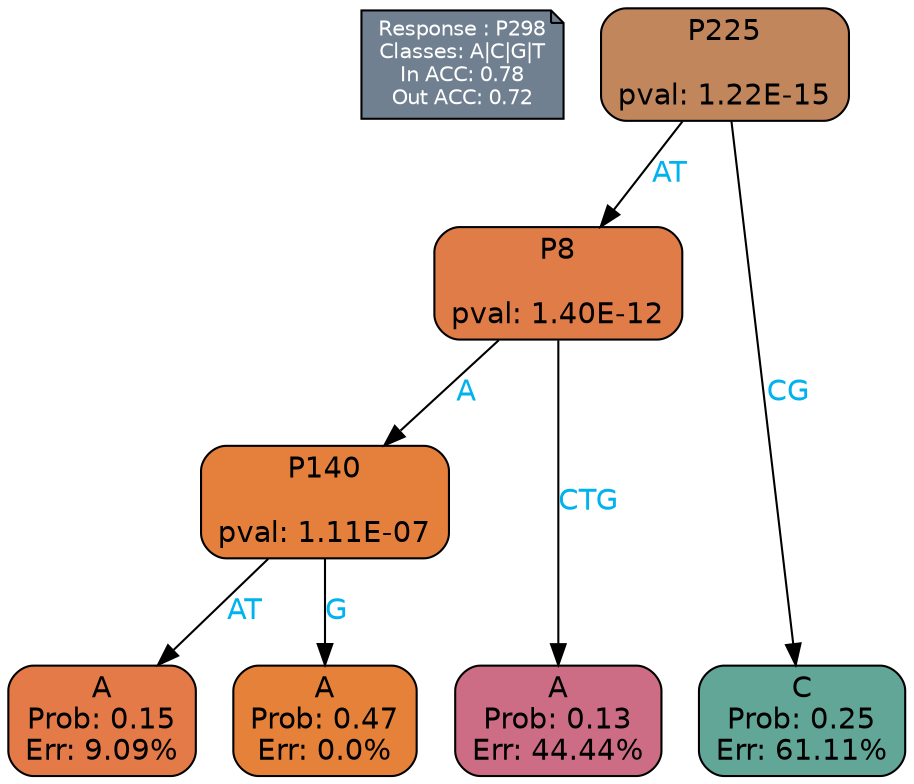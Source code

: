 digraph Tree {
node [shape=box, style="filled, rounded", color="black", fontname=helvetica] ;
graph [ranksep=equally, splines=polylines, bgcolor=transparent, dpi=600] ;
edge [fontname=helvetica] ;
LEGEND [label="Response : P298
Classes: A|C|G|T
In ACC: 0.78
Out ACC: 0.72
",shape=note,align=left,style=filled,fillcolor="slategray",fontcolor="white",fontsize=10];1 [label="P225

pval: 1.22E-15", fillcolor="#c1865c"] ;
2 [label="P8

pval: 1.40E-12", fillcolor="#e07c48"] ;
3 [label="P140

pval: 1.11E-07", fillcolor="#e47f3c"] ;
4 [label="A
Prob: 0.15
Err: 9.09%", fillcolor="#e37a48"] ;
5 [label="A
Prob: 0.47
Err: 0.0%", fillcolor="#e58139"] ;
6 [label="A
Prob: 0.13
Err: 44.44%", fillcolor="#cd6c85"] ;
7 [label="C
Prob: 0.25
Err: 61.11%", fillcolor="#62a698"] ;
1 -> 2 [label="AT",fontcolor=deepskyblue2] ;
1 -> 7 [label="CG",fontcolor=deepskyblue2] ;
2 -> 3 [label="A",fontcolor=deepskyblue2] ;
2 -> 6 [label="CTG",fontcolor=deepskyblue2] ;
3 -> 4 [label="AT",fontcolor=deepskyblue2] ;
3 -> 5 [label="G",fontcolor=deepskyblue2] ;
{rank = same; 4;5;6;7;}{rank = same; LEGEND;1;}}